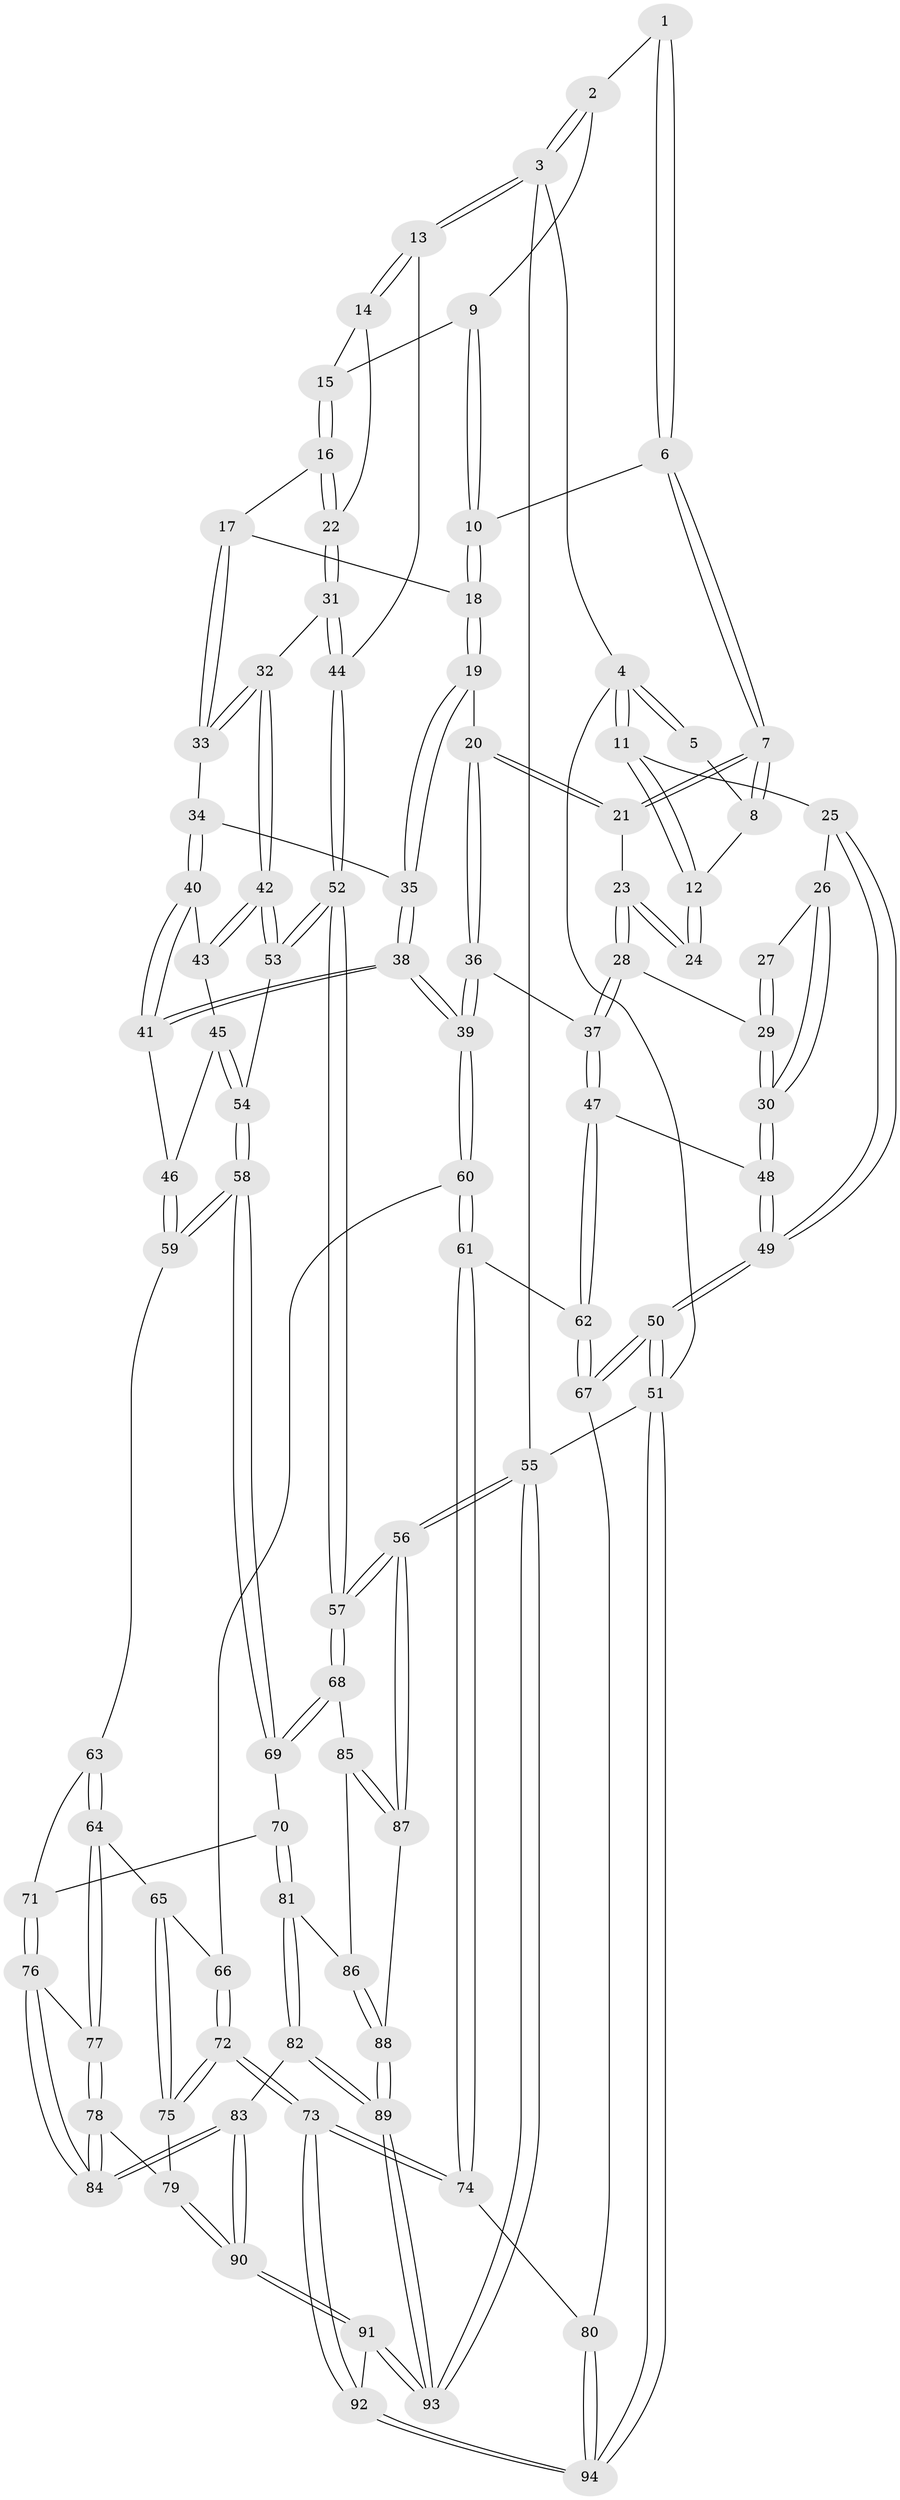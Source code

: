 // coarse degree distribution, {4: 0.2972972972972973, 3: 0.2702702702702703, 6: 0.16216216216216217, 8: 0.02702702702702703, 5: 0.1891891891891892, 2: 0.02702702702702703, 7: 0.02702702702702703}
// Generated by graph-tools (version 1.1) at 2025/07/03/04/25 22:07:01]
// undirected, 94 vertices, 232 edges
graph export_dot {
graph [start="1"]
  node [color=gray90,style=filled];
  1 [pos="+0.6074104206089959+0"];
  2 [pos="+0.8639050729789369+0"];
  3 [pos="+1+0"];
  4 [pos="+0+0"];
  5 [pos="+0.4080609888319308+0"];
  6 [pos="+0.6020906310222882+0.08824362221712476"];
  7 [pos="+0.39779811437192586+0.13936594030295502"];
  8 [pos="+0.3898798153161567+0"];
  9 [pos="+0.736450492246534+0.09976939398828073"];
  10 [pos="+0.6758019138482232+0.1453792666907305"];
  11 [pos="+0+0"];
  12 [pos="+0.06956407709142007+0.10051169355045748"];
  13 [pos="+1+0"];
  14 [pos="+0.9050306939040415+0.16996025338909854"];
  15 [pos="+0.8074192102608105+0.17517228923251343"];
  16 [pos="+0.7815632528007295+0.2655452467818209"];
  17 [pos="+0.65065666803973+0.25006616716458935"];
  18 [pos="+0.6414658832931843+0.24430310767588703"];
  19 [pos="+0.5830814137322744+0.262080419229473"];
  20 [pos="+0.4091784812992024+0.21856411969513215"];
  21 [pos="+0.3878154181534689+0.1891949700167231"];
  22 [pos="+0.8609258441204481+0.34510199832225025"];
  23 [pos="+0.24207361140498823+0.21522120584447782"];
  24 [pos="+0.20780167434379768+0.20461802078057031"];
  25 [pos="+0+0"];
  26 [pos="+0.07402931462018988+0.31176795371216864"];
  27 [pos="+0.12175701953382473+0.28962311926936846"];
  28 [pos="+0.19938617082536392+0.4130350637162767"];
  29 [pos="+0.15429334386138843+0.4170758857486983"];
  30 [pos="+0.07173845619947174+0.4401059551652759"];
  31 [pos="+0.862514505921372+0.3492471991853204"];
  32 [pos="+0.8161365282921679+0.43743943654267026"];
  33 [pos="+0.7064062219638398+0.36974877043934506"];
  34 [pos="+0.6339176853389389+0.41001099005567027"];
  35 [pos="+0.5861882311294846+0.35631283620848647"];
  36 [pos="+0.3963347820107308+0.4738151853844628"];
  37 [pos="+0.292444336612628+0.48654302758688794"];
  38 [pos="+0.4703503966790202+0.5031008039125753"];
  39 [pos="+0.43042304007049886+0.5031921384104213"];
  40 [pos="+0.6340130966228296+0.4222828963739728"];
  41 [pos="+0.4966255017626117+0.5109021981522952"];
  42 [pos="+0.8099010416566694+0.5425325968403134"];
  43 [pos="+0.6524393157852306+0.4483422122927167"];
  44 [pos="+1+0.3164850744304043"];
  45 [pos="+0.5787904998681443+0.5321716975689691"];
  46 [pos="+0.5337220157926267+0.530963301098797"];
  47 [pos="+0.1882073677720588+0.6269862363930467"];
  48 [pos="+0+0.5069148061049901"];
  49 [pos="+0+0.5222565640146389"];
  50 [pos="+0+0.8099758436642991"];
  51 [pos="+0+1"];
  52 [pos="+1+0.5958882014855887"];
  53 [pos="+0.8116605973435287+0.5535287592033539"];
  54 [pos="+0.7893816249425237+0.5829762304245218"];
  55 [pos="+1+1"];
  56 [pos="+1+0.8126377048970308"];
  57 [pos="+1+0.7728751323325315"];
  58 [pos="+0.7727807166006998+0.6351841706182866"];
  59 [pos="+0.590512998251389+0.6751705114288011"];
  60 [pos="+0.4130609565302292+0.6733129714998938"];
  61 [pos="+0.30287548386372254+0.7184272444102919"];
  62 [pos="+0.20036572335412586+0.6873270813916497"];
  63 [pos="+0.5694648581526605+0.7008266351179788"];
  64 [pos="+0.519024972042385+0.7290873801936203"];
  65 [pos="+0.47939813462832487+0.7207993214372374"];
  66 [pos="+0.42654480828525776+0.6860731923336412"];
  67 [pos="+0.09207427526442286+0.8233439466645011"];
  68 [pos="+0.8320881626186313+0.7451732189116598"];
  69 [pos="+0.7742163928149266+0.6473883595882872"];
  70 [pos="+0.695203220509905+0.7679683372422228"];
  71 [pos="+0.643711339358763+0.7760488622679026"];
  72 [pos="+0.3817268231977908+0.8680979823558611"];
  73 [pos="+0.33775434475542704+0.8925574829633534"];
  74 [pos="+0.3343783951469345+0.8891941082105611"];
  75 [pos="+0.43818507677715646+0.8523589980353703"];
  76 [pos="+0.6182778598913815+0.8072871668482479"];
  77 [pos="+0.5450424080120296+0.7990311031553773"];
  78 [pos="+0.5362343597824937+0.8455789557313479"];
  79 [pos="+0.5095587878497541+0.8782403275784739"];
  80 [pos="+0.11728032038049599+0.8525012717327494"];
  81 [pos="+0.7055817129742032+0.8345771062998502"];
  82 [pos="+0.6687916431819392+0.8899989136073332"];
  83 [pos="+0.6436559970028181+0.8852922733355799"];
  84 [pos="+0.6411605543765099+0.8824881691078663"];
  85 [pos="+0.83216293797673+0.7687961555259254"];
  86 [pos="+0.7937408552040822+0.8442246037717338"];
  87 [pos="+0.9332984802048392+0.8856572331645424"];
  88 [pos="+0.8172173533791294+0.9900636185071797"];
  89 [pos="+0.7870498856733809+1"];
  90 [pos="+0.5286632747404357+0.9837179268708935"];
  91 [pos="+0.47450373826999875+1"];
  92 [pos="+0.3779988361380251+1"];
  93 [pos="+0.7769090842591196+1"];
  94 [pos="+0.22849693273228605+1"];
  1 -- 2;
  1 -- 6;
  1 -- 6;
  2 -- 3;
  2 -- 3;
  2 -- 9;
  3 -- 4;
  3 -- 13;
  3 -- 13;
  3 -- 55;
  4 -- 5;
  4 -- 5;
  4 -- 11;
  4 -- 11;
  4 -- 51;
  5 -- 8;
  6 -- 7;
  6 -- 7;
  6 -- 10;
  7 -- 8;
  7 -- 8;
  7 -- 21;
  7 -- 21;
  8 -- 12;
  9 -- 10;
  9 -- 10;
  9 -- 15;
  10 -- 18;
  10 -- 18;
  11 -- 12;
  11 -- 12;
  11 -- 25;
  12 -- 24;
  12 -- 24;
  13 -- 14;
  13 -- 14;
  13 -- 44;
  14 -- 15;
  14 -- 22;
  15 -- 16;
  15 -- 16;
  16 -- 17;
  16 -- 22;
  16 -- 22;
  17 -- 18;
  17 -- 33;
  17 -- 33;
  18 -- 19;
  18 -- 19;
  19 -- 20;
  19 -- 35;
  19 -- 35;
  20 -- 21;
  20 -- 21;
  20 -- 36;
  20 -- 36;
  21 -- 23;
  22 -- 31;
  22 -- 31;
  23 -- 24;
  23 -- 24;
  23 -- 28;
  23 -- 28;
  25 -- 26;
  25 -- 49;
  25 -- 49;
  26 -- 27;
  26 -- 30;
  26 -- 30;
  27 -- 29;
  27 -- 29;
  28 -- 29;
  28 -- 37;
  28 -- 37;
  29 -- 30;
  29 -- 30;
  30 -- 48;
  30 -- 48;
  31 -- 32;
  31 -- 44;
  31 -- 44;
  32 -- 33;
  32 -- 33;
  32 -- 42;
  32 -- 42;
  33 -- 34;
  34 -- 35;
  34 -- 40;
  34 -- 40;
  35 -- 38;
  35 -- 38;
  36 -- 37;
  36 -- 39;
  36 -- 39;
  37 -- 47;
  37 -- 47;
  38 -- 39;
  38 -- 39;
  38 -- 41;
  38 -- 41;
  39 -- 60;
  39 -- 60;
  40 -- 41;
  40 -- 41;
  40 -- 43;
  41 -- 46;
  42 -- 43;
  42 -- 43;
  42 -- 53;
  42 -- 53;
  43 -- 45;
  44 -- 52;
  44 -- 52;
  45 -- 46;
  45 -- 54;
  45 -- 54;
  46 -- 59;
  46 -- 59;
  47 -- 48;
  47 -- 62;
  47 -- 62;
  48 -- 49;
  48 -- 49;
  49 -- 50;
  49 -- 50;
  50 -- 51;
  50 -- 51;
  50 -- 67;
  50 -- 67;
  51 -- 94;
  51 -- 94;
  51 -- 55;
  52 -- 53;
  52 -- 53;
  52 -- 57;
  52 -- 57;
  53 -- 54;
  54 -- 58;
  54 -- 58;
  55 -- 56;
  55 -- 56;
  55 -- 93;
  55 -- 93;
  56 -- 57;
  56 -- 57;
  56 -- 87;
  56 -- 87;
  57 -- 68;
  57 -- 68;
  58 -- 59;
  58 -- 59;
  58 -- 69;
  58 -- 69;
  59 -- 63;
  60 -- 61;
  60 -- 61;
  60 -- 66;
  61 -- 62;
  61 -- 74;
  61 -- 74;
  62 -- 67;
  62 -- 67;
  63 -- 64;
  63 -- 64;
  63 -- 71;
  64 -- 65;
  64 -- 77;
  64 -- 77;
  65 -- 66;
  65 -- 75;
  65 -- 75;
  66 -- 72;
  66 -- 72;
  67 -- 80;
  68 -- 69;
  68 -- 69;
  68 -- 85;
  69 -- 70;
  70 -- 71;
  70 -- 81;
  70 -- 81;
  71 -- 76;
  71 -- 76;
  72 -- 73;
  72 -- 73;
  72 -- 75;
  72 -- 75;
  73 -- 74;
  73 -- 74;
  73 -- 92;
  73 -- 92;
  74 -- 80;
  75 -- 79;
  76 -- 77;
  76 -- 84;
  76 -- 84;
  77 -- 78;
  77 -- 78;
  78 -- 79;
  78 -- 84;
  78 -- 84;
  79 -- 90;
  79 -- 90;
  80 -- 94;
  80 -- 94;
  81 -- 82;
  81 -- 82;
  81 -- 86;
  82 -- 83;
  82 -- 89;
  82 -- 89;
  83 -- 84;
  83 -- 84;
  83 -- 90;
  83 -- 90;
  85 -- 86;
  85 -- 87;
  85 -- 87;
  86 -- 88;
  86 -- 88;
  87 -- 88;
  88 -- 89;
  88 -- 89;
  89 -- 93;
  89 -- 93;
  90 -- 91;
  90 -- 91;
  91 -- 92;
  91 -- 93;
  91 -- 93;
  92 -- 94;
  92 -- 94;
}
